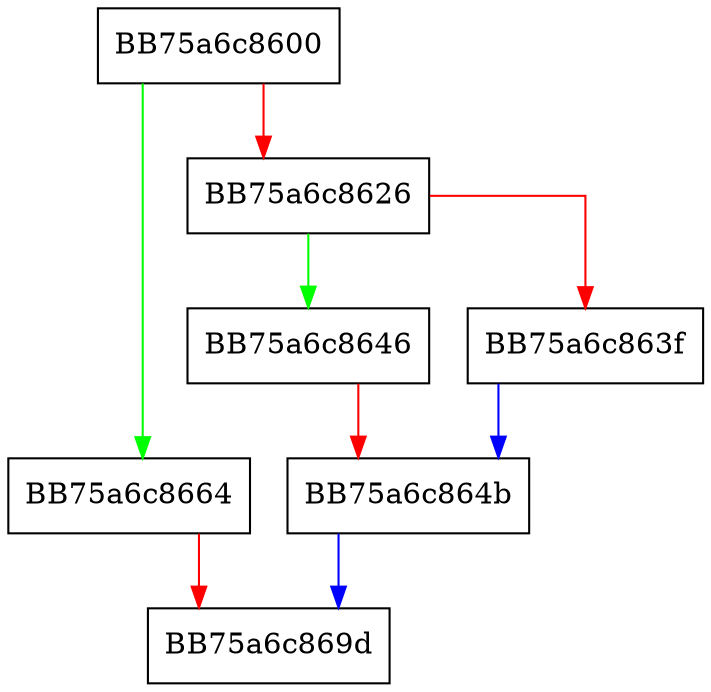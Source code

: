 digraph format {
  node [shape="box"];
  graph [splines=ortho];
  BB75a6c8600 -> BB75a6c8664 [color="green"];
  BB75a6c8600 -> BB75a6c8626 [color="red"];
  BB75a6c8626 -> BB75a6c8646 [color="green"];
  BB75a6c8626 -> BB75a6c863f [color="red"];
  BB75a6c863f -> BB75a6c864b [color="blue"];
  BB75a6c8646 -> BB75a6c864b [color="red"];
  BB75a6c864b -> BB75a6c869d [color="blue"];
  BB75a6c8664 -> BB75a6c869d [color="red"];
}